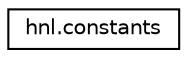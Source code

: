 digraph "Graphical Class Hierarchy"
{
 // LATEX_PDF_SIZE
  edge [fontname="Helvetica",fontsize="10",labelfontname="Helvetica",labelfontsize="10"];
  node [fontname="Helvetica",fontsize="10",shape=record];
  rankdir="LR";
  Node0 [label="hnl.constants",height=0.2,width=0.4,color="black", fillcolor="white", style="filled",URL="$classhnl_1_1constants.html",tooltip=" "];
}
